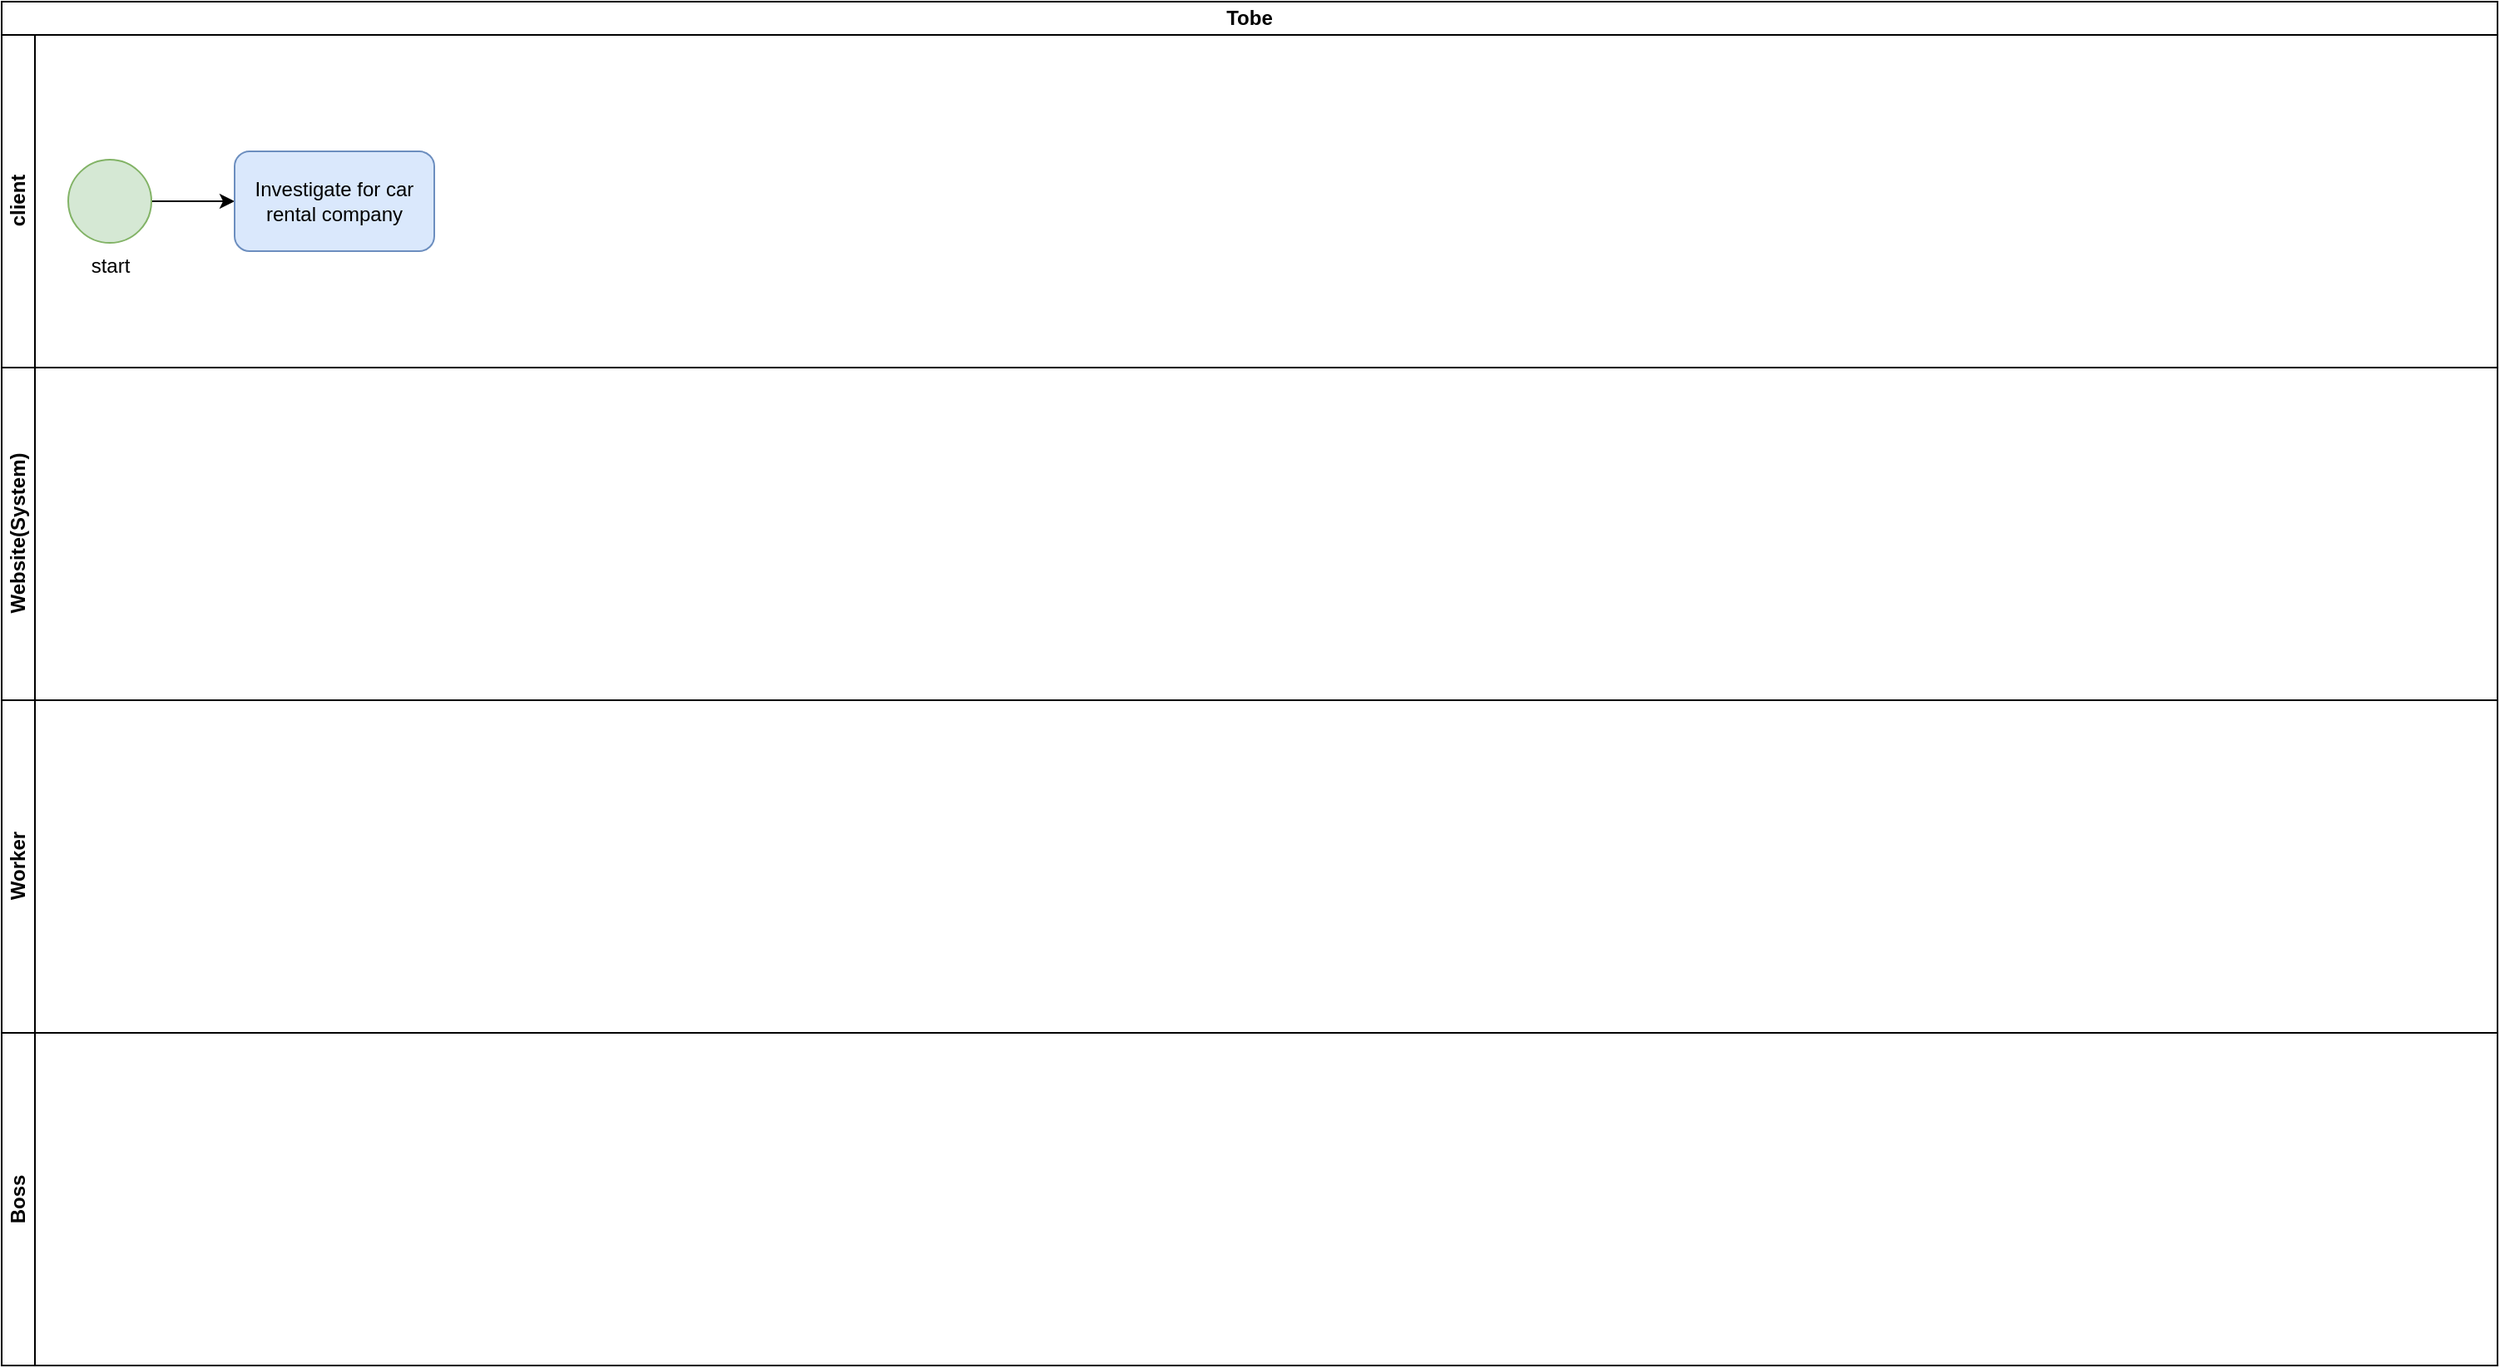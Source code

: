 <mxfile version="21.7.5" type="github">
  <diagram name="Page-1" id="OWKtrxKhU72zObdwzjaG">
    <mxGraphModel dx="954" dy="642" grid="1" gridSize="10" guides="1" tooltips="1" connect="1" arrows="1" fold="1" page="1" pageScale="1" pageWidth="850" pageHeight="1100" math="0" shadow="0">
      <root>
        <mxCell id="0" />
        <mxCell id="1" parent="0" />
        <mxCell id="K5SGmOCwkiQrflFBFsd8-1" value="Tobe" style="swimlane;html=1;childLayout=stackLayout;resizeParent=1;resizeParentMax=0;horizontal=1;startSize=20;horizontalStack=0;whiteSpace=wrap;" vertex="1" parent="1">
          <mxGeometry x="180" y="20" width="1500" height="620" as="geometry" />
        </mxCell>
        <mxCell id="K5SGmOCwkiQrflFBFsd8-2" value="client" style="swimlane;html=1;startSize=20;horizontal=0;" vertex="1" parent="K5SGmOCwkiQrflFBFsd8-1">
          <mxGeometry y="20" width="1500" height="200" as="geometry" />
        </mxCell>
        <mxCell id="K5SGmOCwkiQrflFBFsd8-13" style="edgeStyle=orthogonalEdgeStyle;rounded=0;orthogonalLoop=1;jettySize=auto;html=1;entryX=0;entryY=0.5;entryDx=0;entryDy=0;" edge="1" parent="K5SGmOCwkiQrflFBFsd8-2" source="K5SGmOCwkiQrflFBFsd8-11" target="K5SGmOCwkiQrflFBFsd8-12">
          <mxGeometry relative="1" as="geometry" />
        </mxCell>
        <mxCell id="K5SGmOCwkiQrflFBFsd8-11" value="start" style="points=[[0.145,0.145,0],[0.5,0,0],[0.855,0.145,0],[1,0.5,0],[0.855,0.855,0],[0.5,1,0],[0.145,0.855,0],[0,0.5,0]];shape=mxgraph.bpmn.event;html=1;verticalLabelPosition=bottom;labelBackgroundColor=#ffffff;verticalAlign=top;align=center;perimeter=ellipsePerimeter;outlineConnect=0;aspect=fixed;outline=standard;symbol=general;fillColor=#d5e8d4;strokeColor=#82b366;" vertex="1" parent="K5SGmOCwkiQrflFBFsd8-2">
          <mxGeometry x="40" y="75" width="50" height="50" as="geometry" />
        </mxCell>
        <mxCell id="K5SGmOCwkiQrflFBFsd8-12" value="Investigate for car rental company" style="rounded=1;whiteSpace=wrap;html=1;fillColor=#dae8fc;strokeColor=#6c8ebf;" vertex="1" parent="K5SGmOCwkiQrflFBFsd8-2">
          <mxGeometry x="140" y="70" width="120" height="60" as="geometry" />
        </mxCell>
        <mxCell id="K5SGmOCwkiQrflFBFsd8-3" value="Website(System)" style="swimlane;html=1;startSize=20;horizontal=0;" vertex="1" parent="K5SGmOCwkiQrflFBFsd8-1">
          <mxGeometry y="220" width="1500" height="200" as="geometry" />
        </mxCell>
        <mxCell id="K5SGmOCwkiQrflFBFsd8-4" value="Worker" style="swimlane;html=1;startSize=20;horizontal=0;" vertex="1" parent="K5SGmOCwkiQrflFBFsd8-1">
          <mxGeometry y="420" width="1500" height="200" as="geometry" />
        </mxCell>
        <mxCell id="K5SGmOCwkiQrflFBFsd8-10" value="Boss" style="swimlane;startSize=20;horizontal=0;html=1;whiteSpace=wrap;" vertex="1" parent="K5SGmOCwkiQrflFBFsd8-4">
          <mxGeometry y="200" width="1500" height="200" as="geometry" />
        </mxCell>
      </root>
    </mxGraphModel>
  </diagram>
</mxfile>

